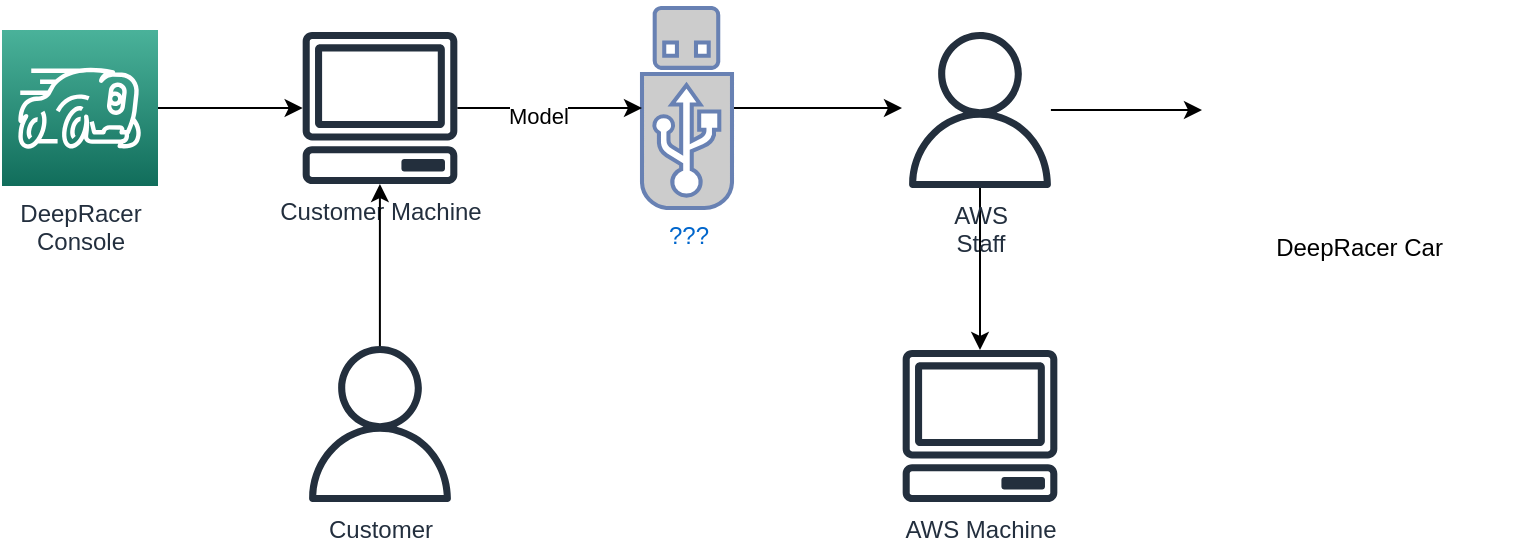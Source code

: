 <mxfile version="20.2.3" type="device" pages="2"><diagram id="HxHqds3lxiSHpfUZJ3_Q" name="Original-Flow"><mxGraphModel dx="2066" dy="1133" grid="1" gridSize="10" guides="1" tooltips="1" connect="1" arrows="1" fold="1" page="1" pageScale="1" pageWidth="1169" pageHeight="827" math="0" shadow="0"><root><mxCell id="0"/><mxCell id="1" parent="0"/><mxCell id="GWvpaRhbPIm1YBaeA7DG-13" style="edgeStyle=orthogonalEdgeStyle;rounded=0;orthogonalLoop=1;jettySize=auto;html=1;" parent="1" source="GWvpaRhbPIm1YBaeA7DG-1" edge="1"><mxGeometry relative="1" as="geometry"><mxPoint x="530" y="279" as="targetPoint"/></mxGeometry></mxCell><mxCell id="GWvpaRhbPIm1YBaeA7DG-1" value="???" style="fontColor=#0066CC;verticalAlign=top;verticalLabelPosition=bottom;labelPosition=center;align=center;html=1;outlineConnect=0;fillColor=#CCCCCC;strokeColor=#6881B3;gradientColor=none;gradientDirection=north;strokeWidth=2;shape=mxgraph.networks.usb_stick;" parent="1" vertex="1"><mxGeometry x="400" y="229" width="45" height="100" as="geometry"/></mxCell><mxCell id="GWvpaRhbPIm1YBaeA7DG-3" style="edgeStyle=orthogonalEdgeStyle;rounded=0;orthogonalLoop=1;jettySize=auto;html=1;entryX=0;entryY=0.5;entryDx=0;entryDy=0;entryPerimeter=0;" parent="1" source="GWvpaRhbPIm1YBaeA7DG-4" target="GWvpaRhbPIm1YBaeA7DG-1" edge="1"><mxGeometry relative="1" as="geometry"><mxPoint x="360" y="432" as="sourcePoint"/></mxGeometry></mxCell><mxCell id="GWvpaRhbPIm1YBaeA7DG-7" value="Model" style="edgeLabel;html=1;align=center;verticalAlign=middle;resizable=0;points=[];" parent="GWvpaRhbPIm1YBaeA7DG-3" vertex="1" connectable="0"><mxGeometry x="-0.126" y="-4" relative="1" as="geometry"><mxPoint as="offset"/></mxGeometry></mxCell><mxCell id="GWvpaRhbPIm1YBaeA7DG-4" value="Customer Machine" style="sketch=0;outlineConnect=0;fontColor=#232F3E;gradientColor=none;fillColor=#232F3D;strokeColor=none;dashed=0;verticalLabelPosition=bottom;verticalAlign=top;align=center;html=1;fontSize=12;fontStyle=0;aspect=fixed;pointerEvents=1;shape=mxgraph.aws4.client;" parent="1" vertex="1"><mxGeometry x="230" y="241" width="78" height="76" as="geometry"/></mxCell><mxCell id="GWvpaRhbPIm1YBaeA7DG-10" value="" style="edgeStyle=orthogonalEdgeStyle;rounded=0;orthogonalLoop=1;jettySize=auto;html=1;" parent="1" source="GWvpaRhbPIm1YBaeA7DG-5" target="GWvpaRhbPIm1YBaeA7DG-4" edge="1"><mxGeometry relative="1" as="geometry"/></mxCell><mxCell id="GWvpaRhbPIm1YBaeA7DG-5" value="Customer" style="sketch=0;outlineConnect=0;fontColor=#232F3E;gradientColor=none;fillColor=#232F3D;strokeColor=none;dashed=0;verticalLabelPosition=bottom;verticalAlign=top;align=center;html=1;fontSize=12;fontStyle=0;aspect=fixed;pointerEvents=1;shape=mxgraph.aws4.user;" parent="1" vertex="1"><mxGeometry x="230" y="398" width="78" height="78" as="geometry"/></mxCell><mxCell id="GWvpaRhbPIm1YBaeA7DG-9" value="" style="edgeStyle=orthogonalEdgeStyle;rounded=0;orthogonalLoop=1;jettySize=auto;html=1;" parent="1" source="GWvpaRhbPIm1YBaeA7DG-8" target="GWvpaRhbPIm1YBaeA7DG-4" edge="1"><mxGeometry relative="1" as="geometry"/></mxCell><mxCell id="GWvpaRhbPIm1YBaeA7DG-8" value="DeepRacer&lt;br&gt;Console" style="sketch=0;points=[[0,0,0],[0.25,0,0],[0.5,0,0],[0.75,0,0],[1,0,0],[0,1,0],[0.25,1,0],[0.5,1,0],[0.75,1,0],[1,1,0],[0,0.25,0],[0,0.5,0],[0,0.75,0],[1,0.25,0],[1,0.5,0],[1,0.75,0]];outlineConnect=0;fontColor=#232F3E;gradientColor=#4AB29A;gradientDirection=north;fillColor=#116D5B;strokeColor=#ffffff;dashed=0;verticalLabelPosition=bottom;verticalAlign=top;align=center;html=1;fontSize=12;fontStyle=0;aspect=fixed;shape=mxgraph.aws4.resourceIcon;resIcon=mxgraph.aws4.deepracer;" parent="1" vertex="1"><mxGeometry x="80" y="240" width="78" height="78" as="geometry"/></mxCell><mxCell id="GWvpaRhbPIm1YBaeA7DG-12" value="DeepRacer Car" style="shape=image;verticalLabelPosition=bottom;labelBackgroundColor=default;verticalAlign=top;aspect=fixed;imageAspect=0;image=https://d1.awsstatic.com/deepracer/Silverstone/ImgHead_Silverstone_TEST_Car_3.204d9c00ff64cbeae8a5956e75e183c798dcfa81.png;" parent="1" vertex="1"><mxGeometry x="680" y="225" width="157.57" height="110" as="geometry"/></mxCell><mxCell id="GWvpaRhbPIm1YBaeA7DG-15" value="" style="edgeStyle=orthogonalEdgeStyle;rounded=0;orthogonalLoop=1;jettySize=auto;html=1;" parent="1" source="GWvpaRhbPIm1YBaeA7DG-14" target="GWvpaRhbPIm1YBaeA7DG-12" edge="1"><mxGeometry relative="1" as="geometry"/></mxCell><mxCell id="GWvpaRhbPIm1YBaeA7DG-17" value="" style="edgeStyle=orthogonalEdgeStyle;rounded=0;orthogonalLoop=1;jettySize=auto;html=1;" parent="1" source="GWvpaRhbPIm1YBaeA7DG-14" target="GWvpaRhbPIm1YBaeA7DG-16" edge="1"><mxGeometry relative="1" as="geometry"/></mxCell><mxCell id="GWvpaRhbPIm1YBaeA7DG-14" value="AWS&lt;br&gt;Staff" style="sketch=0;outlineConnect=0;fontColor=#232F3E;gradientColor=none;fillColor=#232F3D;strokeColor=none;dashed=0;verticalLabelPosition=bottom;verticalAlign=top;align=center;html=1;fontSize=12;fontStyle=0;aspect=fixed;pointerEvents=1;shape=mxgraph.aws4.user;" parent="1" vertex="1"><mxGeometry x="530" y="241" width="78" height="78" as="geometry"/></mxCell><mxCell id="GWvpaRhbPIm1YBaeA7DG-16" value="AWS Machine" style="sketch=0;outlineConnect=0;fontColor=#232F3E;gradientColor=none;fillColor=#232F3D;strokeColor=none;dashed=0;verticalLabelPosition=bottom;verticalAlign=top;align=center;html=1;fontSize=12;fontStyle=0;aspect=fixed;pointerEvents=1;shape=mxgraph.aws4.client;" parent="1" vertex="1"><mxGeometry x="530" y="400" width="78" height="76" as="geometry"/></mxCell></root></mxGraphModel></diagram><diagram id="QnUL7BJf06VBGNpE1u5a" name="DREM"><mxGraphModel dx="2066" dy="1133" grid="1" gridSize="10" guides="1" tooltips="1" connect="1" arrows="1" fold="1" page="1" pageScale="1" pageWidth="1169" pageHeight="827" math="0" shadow="0"><root><mxCell id="0"/><mxCell id="1" parent="0"/><mxCell id="1-VVcg_82ECBgKvsGsAj-16" value="AWS Cloud" style="points=[[0,0],[0.25,0],[0.5,0],[0.75,0],[1,0],[1,0.25],[1,0.5],[1,0.75],[1,1],[0.75,1],[0.5,1],[0.25,1],[0,1],[0,0.75],[0,0.5],[0,0.25]];outlineConnect=0;gradientColor=none;html=1;whiteSpace=wrap;fontSize=12;fontStyle=0;container=0;pointerEvents=0;collapsible=0;recursiveResize=0;shape=mxgraph.aws4.group;grIcon=mxgraph.aws4.group_aws_cloud_alt;strokeColor=#232F3E;fillColor=none;verticalAlign=top;align=left;spacingLeft=30;fontColor=#232F3E;dashed=0;" parent="1" vertex="1"><mxGeometry x="330" y="60" width="580" height="511" as="geometry"/></mxCell><mxCell id="1-VVcg_82ECBgKvsGsAj-46" value="" style="edgeStyle=orthogonalEdgeStyle;rounded=0;orthogonalLoop=1;jettySize=auto;html=1;entryX=0;entryY=0.5;entryDx=0;entryDy=0;entryPerimeter=0;" parent="1" source="1-VVcg_82ECBgKvsGsAj-5" target="1-VVcg_82ECBgKvsGsAj-18" edge="1"><mxGeometry relative="1" as="geometry"><mxPoint x="360" y="80" as="targetPoint"/></mxGeometry></mxCell><mxCell id="wHFHxNQHMc47SWbHWCDE-10" style="edgeStyle=orthogonalEdgeStyle;rounded=0;orthogonalLoop=1;jettySize=auto;html=1;" edge="1" parent="1" source="1-VVcg_82ECBgKvsGsAj-5" target="1-VVcg_82ECBgKvsGsAj-15"><mxGeometry relative="1" as="geometry"><Array as="points"><mxPoint x="360" y="240"/><mxPoint x="360" y="119"/></Array></mxGeometry></mxCell><mxCell id="wHFHxNQHMc47SWbHWCDE-11" style="edgeStyle=orthogonalEdgeStyle;rounded=0;orthogonalLoop=1;jettySize=auto;html=1;entryX=0;entryY=0.5;entryDx=0;entryDy=0;entryPerimeter=0;" edge="1" parent="1" source="1-VVcg_82ECBgKvsGsAj-5" target="1-VVcg_82ECBgKvsGsAj-19"><mxGeometry relative="1" as="geometry"><Array as="points"><mxPoint x="360" y="240"/><mxPoint x="360" y="359"/></Array></mxGeometry></mxCell><mxCell id="wHFHxNQHMc47SWbHWCDE-17" style="edgeStyle=orthogonalEdgeStyle;rounded=0;orthogonalLoop=1;jettySize=auto;html=1;" edge="1" parent="1" source="1-VVcg_82ECBgKvsGsAj-5" target="wHFHxNQHMc47SWbHWCDE-16"><mxGeometry relative="1" as="geometry"><Array as="points"><mxPoint x="360" y="240"/><mxPoint x="360" y="479"/></Array></mxGeometry></mxCell><mxCell id="1-VVcg_82ECBgKvsGsAj-5" value="Customer Machine" style="sketch=0;outlineConnect=0;fontColor=#232F3E;gradientColor=none;fillColor=#232F3D;strokeColor=none;dashed=0;verticalLabelPosition=bottom;verticalAlign=top;align=center;html=1;fontSize=12;fontStyle=0;aspect=fixed;pointerEvents=1;shape=mxgraph.aws4.client;" parent="1" vertex="1"><mxGeometry x="200" y="201.5" width="78" height="76" as="geometry"/></mxCell><mxCell id="1-VVcg_82ECBgKvsGsAj-6" value="" style="edgeStyle=orthogonalEdgeStyle;rounded=0;orthogonalLoop=1;jettySize=auto;html=1;" parent="1" source="1-VVcg_82ECBgKvsGsAj-7" target="1-VVcg_82ECBgKvsGsAj-5" edge="1"><mxGeometry relative="1" as="geometry"/></mxCell><mxCell id="1-VVcg_82ECBgKvsGsAj-7" value="Racer" style="sketch=0;outlineConnect=0;fontColor=#232F3E;gradientColor=none;fillColor=#232F3D;strokeColor=none;dashed=0;verticalLabelPosition=bottom;verticalAlign=top;align=center;html=1;fontSize=12;fontStyle=0;aspect=fixed;pointerEvents=1;shape=mxgraph.aws4.user;" parent="1" vertex="1"><mxGeometry x="200" y="82.5" width="78" height="78" as="geometry"/></mxCell><mxCell id="1-VVcg_82ECBgKvsGsAj-8" value="" style="edgeStyle=orthogonalEdgeStyle;rounded=0;orthogonalLoop=1;jettySize=auto;html=1;" parent="1" source="1-VVcg_82ECBgKvsGsAj-9" target="1-VVcg_82ECBgKvsGsAj-5" edge="1"><mxGeometry relative="1" as="geometry"/></mxCell><mxCell id="1-VVcg_82ECBgKvsGsAj-9" value="DeepRacer&lt;br&gt;Console" style="sketch=0;points=[[0,0,0],[0.25,0,0],[0.5,0,0],[0.75,0,0],[1,0,0],[0,1,0],[0.25,1,0],[0.5,1,0],[0.75,1,0],[1,1,0],[0,0.25,0],[0,0.5,0],[0,0.75,0],[1,0.25,0],[1,0.5,0],[1,0.75,0]];outlineConnect=0;fontColor=#232F3E;gradientColor=#4AB29A;gradientDirection=north;fillColor=#116D5B;strokeColor=#ffffff;dashed=0;verticalLabelPosition=bottom;verticalAlign=top;align=center;html=1;fontSize=12;fontStyle=0;aspect=fixed;shape=mxgraph.aws4.resourceIcon;resIcon=mxgraph.aws4.deepracer;" parent="1" vertex="1"><mxGeometry x="80" y="200.5" width="78" height="78" as="geometry"/></mxCell><mxCell id="wHFHxNQHMc47SWbHWCDE-8" style="edgeStyle=orthogonalEdgeStyle;rounded=0;orthogonalLoop=1;jettySize=auto;html=1;entryX=0.5;entryY=0;entryDx=0;entryDy=0;entryPerimeter=0;" edge="1" parent="1" source="1-VVcg_82ECBgKvsGsAj-10" target="1-VVcg_82ECBgKvsGsAj-15"><mxGeometry relative="1" as="geometry"><Array as="points"><mxPoint x="1019" y="40"/><mxPoint x="479" y="40"/></Array></mxGeometry></mxCell><mxCell id="wHFHxNQHMc47SWbHWCDE-14" value="Download Model via Presigned Key" style="edgeLabel;html=1;align=center;verticalAlign=middle;resizable=0;points=[];" vertex="1" connectable="0" parent="wHFHxNQHMc47SWbHWCDE-8"><mxGeometry x="-0.187" relative="1" as="geometry"><mxPoint as="offset"/></mxGeometry></mxCell><mxCell id="1-VVcg_82ECBgKvsGsAj-10" value="DeepRacer Car" style="shape=image;verticalLabelPosition=bottom;labelBackgroundColor=default;verticalAlign=top;aspect=fixed;imageAspect=0;image=https://d1.awsstatic.com/deepracer/Silverstone/ImgHead_Silverstone_TEST_Car_3.204d9c00ff64cbeae8a5956e75e183c798dcfa81.png;" parent="1" vertex="1"><mxGeometry x="940" y="92" width="157.57" height="110" as="geometry"/></mxCell><mxCell id="1-VVcg_82ECBgKvsGsAj-11" value="" style="edgeStyle=orthogonalEdgeStyle;rounded=0;orthogonalLoop=1;jettySize=auto;html=1;" parent="1" source="1-VVcg_82ECBgKvsGsAj-20" target="1-VVcg_82ECBgKvsGsAj-21" edge="1"><mxGeometry relative="1" as="geometry"><mxPoint x="720" y="273" as="sourcePoint"/></mxGeometry></mxCell><mxCell id="1-VVcg_82ECBgKvsGsAj-12" value="" style="edgeStyle=orthogonalEdgeStyle;rounded=0;orthogonalLoop=1;jettySize=auto;html=1;" parent="1" source="1-VVcg_82ECBgKvsGsAj-13" target="1-VVcg_82ECBgKvsGsAj-14" edge="1"><mxGeometry relative="1" as="geometry"/></mxCell><mxCell id="1-VVcg_82ECBgKvsGsAj-13" value="Event&lt;br&gt;Staff" style="sketch=0;outlineConnect=0;fontColor=#232F3E;gradientColor=none;fillColor=#232F3D;strokeColor=none;dashed=0;verticalLabelPosition=bottom;verticalAlign=top;align=center;html=1;fontSize=12;fontStyle=0;aspect=fixed;pointerEvents=1;shape=mxgraph.aws4.user;" parent="1" vertex="1"><mxGeometry x="200" y="480" width="78" height="78" as="geometry"/></mxCell><mxCell id="wHFHxNQHMc47SWbHWCDE-23" style="edgeStyle=orthogonalEdgeStyle;rounded=0;orthogonalLoop=1;jettySize=auto;html=1;entryX=0;entryY=0.5;entryDx=0;entryDy=0;entryPerimeter=0;" edge="1" parent="1" source="1-VVcg_82ECBgKvsGsAj-14" target="1-VVcg_82ECBgKvsGsAj-18"><mxGeometry relative="1" as="geometry"/></mxCell><mxCell id="wHFHxNQHMc47SWbHWCDE-24" style="edgeStyle=orthogonalEdgeStyle;rounded=0;orthogonalLoop=1;jettySize=auto;html=1;" edge="1" parent="1" source="1-VVcg_82ECBgKvsGsAj-14" target="wHFHxNQHMc47SWbHWCDE-16"><mxGeometry relative="1" as="geometry"><Array as="points"><mxPoint x="360" y="398"/><mxPoint x="360" y="479"/></Array></mxGeometry></mxCell><mxCell id="wHFHxNQHMc47SWbHWCDE-25" style="edgeStyle=orthogonalEdgeStyle;rounded=0;orthogonalLoop=1;jettySize=auto;html=1;" edge="1" parent="1" source="1-VVcg_82ECBgKvsGsAj-14" target="1-VVcg_82ECBgKvsGsAj-19"><mxGeometry relative="1" as="geometry"/></mxCell><mxCell id="wHFHxNQHMc47SWbHWCDE-26" style="edgeStyle=orthogonalEdgeStyle;rounded=0;orthogonalLoop=1;jettySize=auto;html=1;" edge="1" parent="1" source="1-VVcg_82ECBgKvsGsAj-14" target="1-VVcg_82ECBgKvsGsAj-15"><mxGeometry relative="1" as="geometry"><Array as="points"><mxPoint x="360" y="398"/><mxPoint x="360" y="119"/></Array></mxGeometry></mxCell><mxCell id="1-VVcg_82ECBgKvsGsAj-14" value="AWS Machine" style="sketch=0;outlineConnect=0;fontColor=#232F3E;gradientColor=none;fillColor=#232F3D;strokeColor=none;dashed=0;verticalLabelPosition=bottom;verticalAlign=top;align=center;html=1;fontSize=12;fontStyle=0;aspect=fixed;pointerEvents=1;shape=mxgraph.aws4.client;" parent="1" vertex="1"><mxGeometry x="200" y="360" width="78" height="76" as="geometry"/></mxCell><mxCell id="wHFHxNQHMc47SWbHWCDE-9" style="edgeStyle=orthogonalEdgeStyle;rounded=0;orthogonalLoop=1;jettySize=auto;html=1;" edge="1" parent="1" source="1-VVcg_82ECBgKvsGsAj-21" target="1-VVcg_82ECBgKvsGsAj-10"><mxGeometry relative="1" as="geometry"/></mxCell><mxCell id="1-VVcg_82ECBgKvsGsAj-21" value="Run Command" style="sketch=0;outlineConnect=0;fontColor=#232F3E;gradientColor=none;fillColor=#B0084D;strokeColor=none;dashed=0;verticalLabelPosition=bottom;verticalAlign=top;align=center;html=1;fontSize=12;fontStyle=0;aspect=fixed;pointerEvents=1;shape=mxgraph.aws4.run_command;" parent="1" vertex="1"><mxGeometry x="800" y="212" width="78" height="55" as="geometry"/></mxCell><mxCell id="1-VVcg_82ECBgKvsGsAj-15" value="Model Store" style="sketch=0;points=[[0,0,0],[0.25,0,0],[0.5,0,0],[0.75,0,0],[1,0,0],[0,1,0],[0.25,1,0],[0.5,1,0],[0.75,1,0],[1,1,0],[0,0.25,0],[0,0.5,0],[0,0.75,0],[1,0.25,0],[1,0.5,0],[1,0.75,0]];outlineConnect=0;fontColor=#232F3E;gradientColor=#60A337;gradientDirection=north;fillColor=#277116;strokeColor=#ffffff;dashed=0;verticalLabelPosition=bottom;verticalAlign=top;align=center;html=1;fontSize=12;fontStyle=0;aspect=fixed;shape=mxgraph.aws4.resourceIcon;resIcon=mxgraph.aws4.s3;" parent="1" vertex="1"><mxGeometry x="440" y="80" width="78" height="78" as="geometry"/></mxCell><mxCell id="wHFHxNQHMc47SWbHWCDE-12" value="" style="edgeStyle=orthogonalEdgeStyle;rounded=0;orthogonalLoop=1;jettySize=auto;html=1;" edge="1" parent="1" source="1-VVcg_82ECBgKvsGsAj-18" target="1-VVcg_82ECBgKvsGsAj-15"><mxGeometry relative="1" as="geometry"/></mxCell><mxCell id="wHFHxNQHMc47SWbHWCDE-13" value="" style="edgeStyle=orthogonalEdgeStyle;rounded=0;orthogonalLoop=1;jettySize=auto;html=1;" edge="1" parent="1" source="1-VVcg_82ECBgKvsGsAj-18" target="1-VVcg_82ECBgKvsGsAj-28"><mxGeometry relative="1" as="geometry"/></mxCell><mxCell id="1-VVcg_82ECBgKvsGsAj-18" value="API Gateway" style="sketch=0;points=[[0,0,0],[0.25,0,0],[0.5,0,0],[0.75,0,0],[1,0,0],[0,1,0],[0.25,1,0],[0.5,1,0],[0.75,1,0],[1,1,0],[0,0.25,0],[0,0.5,0],[0,0.75,0],[1,0.25,0],[1,0.5,0],[1,0.75,0]];outlineConnect=0;fontColor=#232F3E;gradientColor=#945DF2;gradientDirection=north;fillColor=#5A30B5;strokeColor=#ffffff;dashed=0;verticalLabelPosition=bottom;verticalAlign=top;align=center;html=1;fontSize=12;fontStyle=0;aspect=fixed;shape=mxgraph.aws4.resourceIcon;resIcon=mxgraph.aws4.api_gateway;" parent="1" vertex="1"><mxGeometry x="440" y="200.5" width="78" height="78" as="geometry"/></mxCell><mxCell id="1-VVcg_82ECBgKvsGsAj-19" value="CloudFront" style="sketch=0;points=[[0,0,0],[0.25,0,0],[0.5,0,0],[0.75,0,0],[1,0,0],[0,1,0],[0.25,1,0],[0.5,1,0],[0.75,1,0],[1,1,0],[0,0.25,0],[0,0.5,0],[0,0.75,0],[1,0.25,0],[1,0.5,0],[1,0.75,0]];outlineConnect=0;fontColor=#232F3E;gradientColor=#945DF2;gradientDirection=north;fillColor=#5A30B5;strokeColor=#ffffff;dashed=0;verticalLabelPosition=bottom;verticalAlign=top;align=center;html=1;fontSize=12;fontStyle=0;aspect=fixed;shape=mxgraph.aws4.resourceIcon;resIcon=mxgraph.aws4.cloudfront;" parent="1" vertex="1"><mxGeometry x="440" y="320" width="78" height="78" as="geometry"/></mxCell><mxCell id="1-VVcg_82ECBgKvsGsAj-20" value="Systems Manager" style="sketch=0;points=[[0,0,0],[0.25,0,0],[0.5,0,0],[0.75,0,0],[1,0,0],[0,1,0],[0.25,1,0],[0.5,1,0],[0.75,1,0],[1,1,0],[0,0.25,0],[0,0.5,0],[0,0.75,0],[1,0.25,0],[1,0.5,0],[1,0.75,0]];points=[[0,0,0],[0.25,0,0],[0.5,0,0],[0.75,0,0],[1,0,0],[0,1,0],[0.25,1,0],[0.5,1,0],[0.75,1,0],[1,1,0],[0,0.25,0],[0,0.5,0],[0,0.75,0],[1,0.25,0],[1,0.5,0],[1,0.75,0]];outlineConnect=0;fontColor=#232F3E;gradientColor=#F34482;gradientDirection=north;fillColor=#BC1356;strokeColor=#ffffff;dashed=0;verticalLabelPosition=bottom;verticalAlign=top;align=center;html=1;fontSize=12;fontStyle=0;aspect=fixed;shape=mxgraph.aws4.resourceIcon;resIcon=mxgraph.aws4.systems_manager;" parent="1" vertex="1"><mxGeometry x="680" y="200.5" width="78" height="78" as="geometry"/></mxCell><mxCell id="1-VVcg_82ECBgKvsGsAj-17" value="Website" style="sketch=0;points=[[0,0,0],[0.25,0,0],[0.5,0,0],[0.75,0,0],[1,0,0],[0,1,0],[0.25,1,0],[0.5,1,0],[0.75,1,0],[1,1,0],[0,0.25,0],[0,0.5,0],[0,0.75,0],[1,0.25,0],[1,0.5,0],[1,0.75,0]];outlineConnect=0;fontColor=#232F3E;gradientColor=#60A337;gradientDirection=north;fillColor=#277116;strokeColor=#ffffff;dashed=0;verticalLabelPosition=bottom;verticalAlign=top;align=center;html=1;fontSize=12;fontStyle=0;aspect=fixed;shape=mxgraph.aws4.resourceIcon;resIcon=mxgraph.aws4.s3;" parent="1" vertex="1"><mxGeometry x="561" y="320" width="78" height="78" as="geometry"/></mxCell><mxCell id="1-VVcg_82ECBgKvsGsAj-27" style="edgeStyle=orthogonalEdgeStyle;rounded=0;orthogonalLoop=1;jettySize=auto;html=1;" parent="1" source="1-VVcg_82ECBgKvsGsAj-19" target="1-VVcg_82ECBgKvsGsAj-17" edge="1"><mxGeometry relative="1" as="geometry"/></mxCell><mxCell id="wHFHxNQHMc47SWbHWCDE-20" style="edgeStyle=orthogonalEdgeStyle;rounded=0;orthogonalLoop=1;jettySize=auto;html=1;exitX=1;exitY=0.75;exitDx=0;exitDy=0;exitPerimeter=0;entryX=1;entryY=0.25;entryDx=0;entryDy=0;entryPerimeter=0;" edge="1" parent="1" source="1-VVcg_82ECBgKvsGsAj-28" target="1-VVcg_82ECBgKvsGsAj-37"><mxGeometry relative="1" as="geometry"/></mxCell><mxCell id="1-VVcg_82ECBgKvsGsAj-28" value="Lambda Functions" style="sketch=0;points=[[0,0,0],[0.25,0,0],[0.5,0,0],[0.75,0,0],[1,0,0],[0,1,0],[0.25,1,0],[0.5,1,0],[0.75,1,0],[1,1,0],[0,0.25,0],[0,0.5,0],[0,0.75,0],[1,0.25,0],[1,0.5,0],[1,0.75,0]];outlineConnect=0;fontColor=#232F3E;gradientColor=#F78E04;gradientDirection=north;fillColor=#D05C17;strokeColor=#ffffff;dashed=0;verticalLabelPosition=bottom;verticalAlign=top;align=center;html=1;fontSize=12;fontStyle=0;aspect=fixed;shape=mxgraph.aws4.resourceIcon;resIcon=mxgraph.aws4.lambda;" parent="1" vertex="1"><mxGeometry x="561" y="200.5" width="78" height="78" as="geometry"/></mxCell><mxCell id="1-VVcg_82ECBgKvsGsAj-3" style="edgeStyle=orthogonalEdgeStyle;rounded=0;orthogonalLoop=1;jettySize=auto;html=1;startArrow=none;" parent="1" source="1-VVcg_82ECBgKvsGsAj-28" target="1-VVcg_82ECBgKvsGsAj-20" edge="1"><mxGeometry relative="1" as="geometry"><mxPoint x="310" y="194" as="sourcePoint"/><mxPoint x="350" y="41" as="targetPoint"/></mxGeometry></mxCell><mxCell id="1-VVcg_82ECBgKvsGsAj-37" value="Cognito" style="sketch=0;points=[[0,0,0],[0.25,0,0],[0.5,0,0],[0.75,0,0],[1,0,0],[0,1,0],[0.25,1,0],[0.5,1,0],[0.75,1,0],[1,1,0],[0,0.25,0],[0,0.5,0],[0,0.75,0],[1,0.25,0],[1,0.5,0],[1,0.75,0]];outlineConnect=0;fontColor=#232F3E;gradientColor=#F54749;gradientDirection=north;fillColor=#C7131F;strokeColor=#ffffff;dashed=0;verticalLabelPosition=bottom;verticalAlign=top;align=center;html=1;fontSize=12;fontStyle=0;aspect=fixed;shape=mxgraph.aws4.resourceIcon;resIcon=mxgraph.aws4.cognito;" parent="1" vertex="1"><mxGeometry x="561" y="440" width="78" height="78" as="geometry"/></mxCell><mxCell id="1-VVcg_82ECBgKvsGsAj-48" value="" style="edgeStyle=orthogonalEdgeStyle;rounded=0;orthogonalLoop=1;jettySize=auto;html=1;" parent="1" source="1-VVcg_82ECBgKvsGsAj-47" target="1-VVcg_82ECBgKvsGsAj-15" edge="1"><mxGeometry relative="1" as="geometry"/></mxCell><mxCell id="wHFHxNQHMc47SWbHWCDE-5" value="" style="edgeStyle=orthogonalEdgeStyle;rounded=0;orthogonalLoop=1;jettySize=auto;html=1;" edge="1" parent="1" source="1-VVcg_82ECBgKvsGsAj-47" target="wHFHxNQHMc47SWbHWCDE-4"><mxGeometry relative="1" as="geometry"/></mxCell><mxCell id="1-VVcg_82ECBgKvsGsAj-47" value="Serverless ClamAV" style="sketch=0;points=[[0,0,0],[0.25,0,0],[0.5,0,0],[0.75,0,0],[1,0,0],[0,1,0],[0.25,1,0],[0.5,1,0],[0.75,1,0],[1,1,0],[0,0.25,0],[0,0.5,0],[0,0.75,0],[1,0.25,0],[1,0.5,0],[1,0.75,0]];outlineConnect=0;fontColor=#232F3E;gradientColor=#F78E04;gradientDirection=north;fillColor=#D05C17;strokeColor=#ffffff;dashed=0;verticalLabelPosition=bottom;verticalAlign=top;align=center;html=1;fontSize=12;fontStyle=0;aspect=fixed;shape=mxgraph.aws4.resourceIcon;resIcon=mxgraph.aws4.lambda;" parent="1" vertex="1"><mxGeometry x="561" y="80" width="78" height="78" as="geometry"/></mxCell><mxCell id="wHFHxNQHMc47SWbHWCDE-4" value="Quarantine&lt;br&gt;Bucket" style="sketch=0;points=[[0,0,0],[0.25,0,0],[0.5,0,0],[0.75,0,0],[1,0,0],[0,1,0],[0.25,1,0],[0.5,1,0],[0.75,1,0],[1,1,0],[0,0.25,0],[0,0.5,0],[0,0.75,0],[1,0.25,0],[1,0.5,0],[1,0.75,0]];outlineConnect=0;fontColor=#232F3E;gradientColor=#60A337;gradientDirection=north;fillColor=#277116;strokeColor=#ffffff;dashed=0;verticalLabelPosition=bottom;verticalAlign=top;align=center;html=1;fontSize=12;fontStyle=0;aspect=fixed;shape=mxgraph.aws4.resourceIcon;resIcon=mxgraph.aws4.s3;" vertex="1" parent="1"><mxGeometry x="680" y="80" width="78" height="78" as="geometry"/></mxCell><mxCell id="wHFHxNQHMc47SWbHWCDE-16" value="Cloudwatch RUM" style="sketch=0;outlineConnect=0;fontColor=#232F3E;gradientColor=none;fillColor=#B0084D;strokeColor=none;dashed=0;verticalLabelPosition=bottom;verticalAlign=top;align=center;html=1;fontSize=12;fontStyle=0;aspect=fixed;pointerEvents=1;shape=mxgraph.aws4.cloudwatch_rum;" vertex="1" parent="1"><mxGeometry x="440" y="440" width="78" height="78" as="geometry"/></mxCell></root></mxGraphModel></diagram></mxfile>